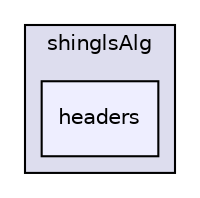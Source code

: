 digraph "C:/progging/repos/shingleServerSOAP/shinglsAlg/headers" {
  compound=true
  node [ fontsize="10", fontname="Helvetica"];
  edge [ labelfontsize="10", labelfontname="Helvetica"];
  subgraph clusterdir_0734977073ea64b9100ac080f4b52be8 {
    graph [ bgcolor="#ddddee", pencolor="black", label="shinglsAlg" fontname="Helvetica", fontsize="10", URL="dir_0734977073ea64b9100ac080f4b52be8.html"]
  dir_0491576c57e4ac206ccc46ddf61f728c [shape=box, label="headers", style="filled", fillcolor="#eeeeff", pencolor="black", URL="dir_0491576c57e4ac206ccc46ddf61f728c.html"];
  }
}
